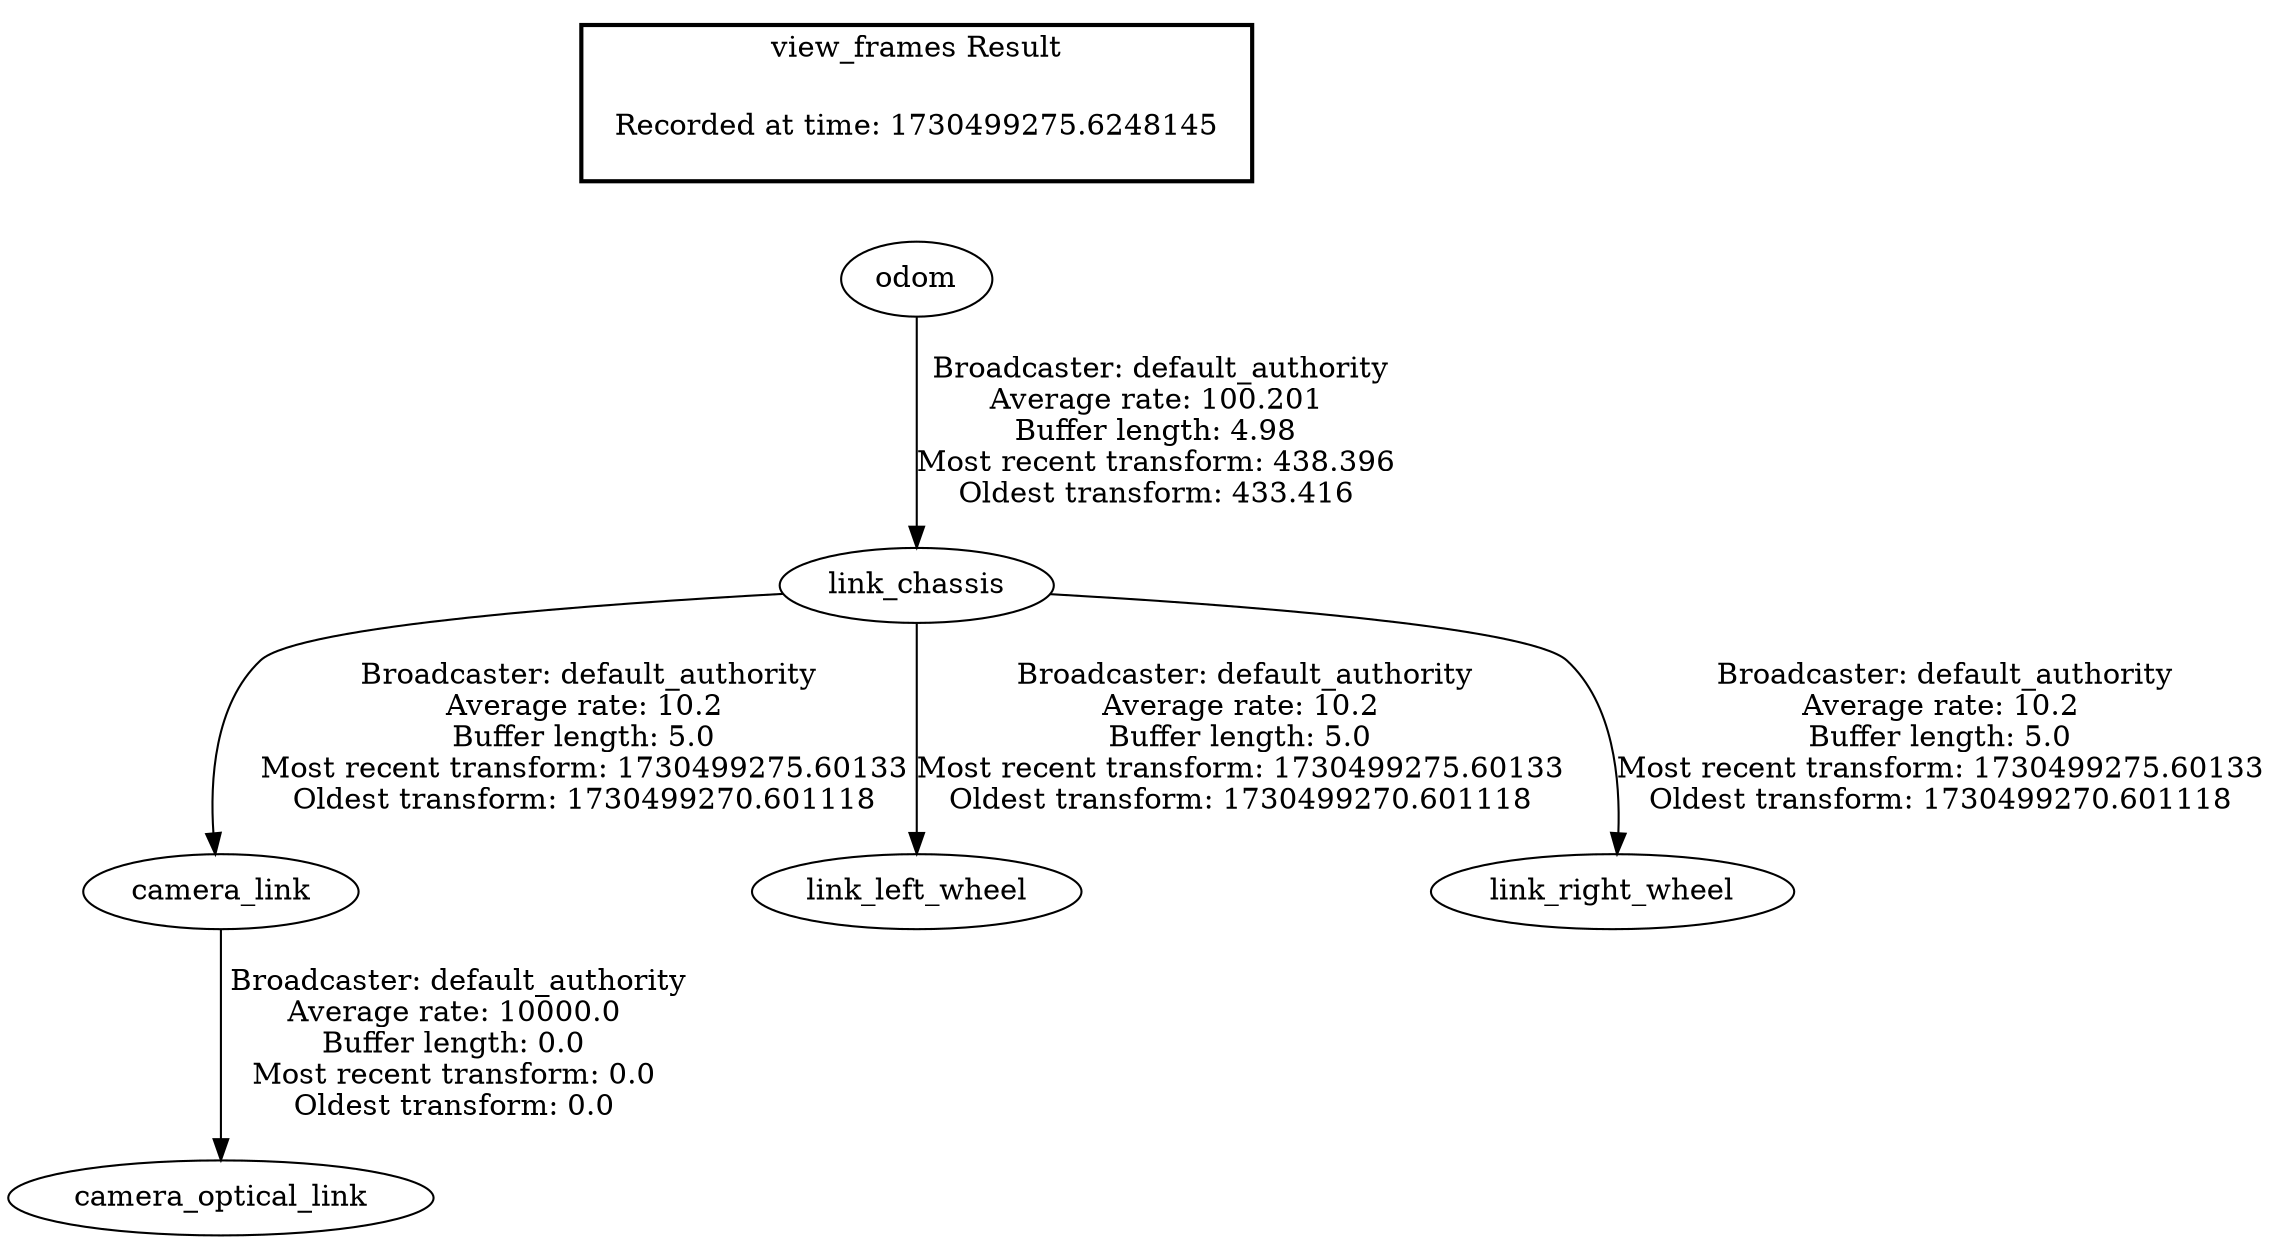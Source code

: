 digraph G {
"camera_link" -> "camera_optical_link"[label=" Broadcaster: default_authority\nAverage rate: 10000.0\nBuffer length: 0.0\nMost recent transform: 0.0\nOldest transform: 0.0\n"];
"link_chassis" -> "camera_link"[label=" Broadcaster: default_authority\nAverage rate: 10.2\nBuffer length: 5.0\nMost recent transform: 1730499275.60133\nOldest transform: 1730499270.601118\n"];
"odom" -> "link_chassis"[label=" Broadcaster: default_authority\nAverage rate: 100.201\nBuffer length: 4.98\nMost recent transform: 438.396\nOldest transform: 433.416\n"];
"link_chassis" -> "link_left_wheel"[label=" Broadcaster: default_authority\nAverage rate: 10.2\nBuffer length: 5.0\nMost recent transform: 1730499275.60133\nOldest transform: 1730499270.601118\n"];
"link_chassis" -> "link_right_wheel"[label=" Broadcaster: default_authority\nAverage rate: 10.2\nBuffer length: 5.0\nMost recent transform: 1730499275.60133\nOldest transform: 1730499270.601118\n"];
edge [style=invis];
 subgraph cluster_legend { style=bold; color=black; label ="view_frames Result";
"Recorded at time: 1730499275.6248145"[ shape=plaintext ] ;
}->"odom";
}